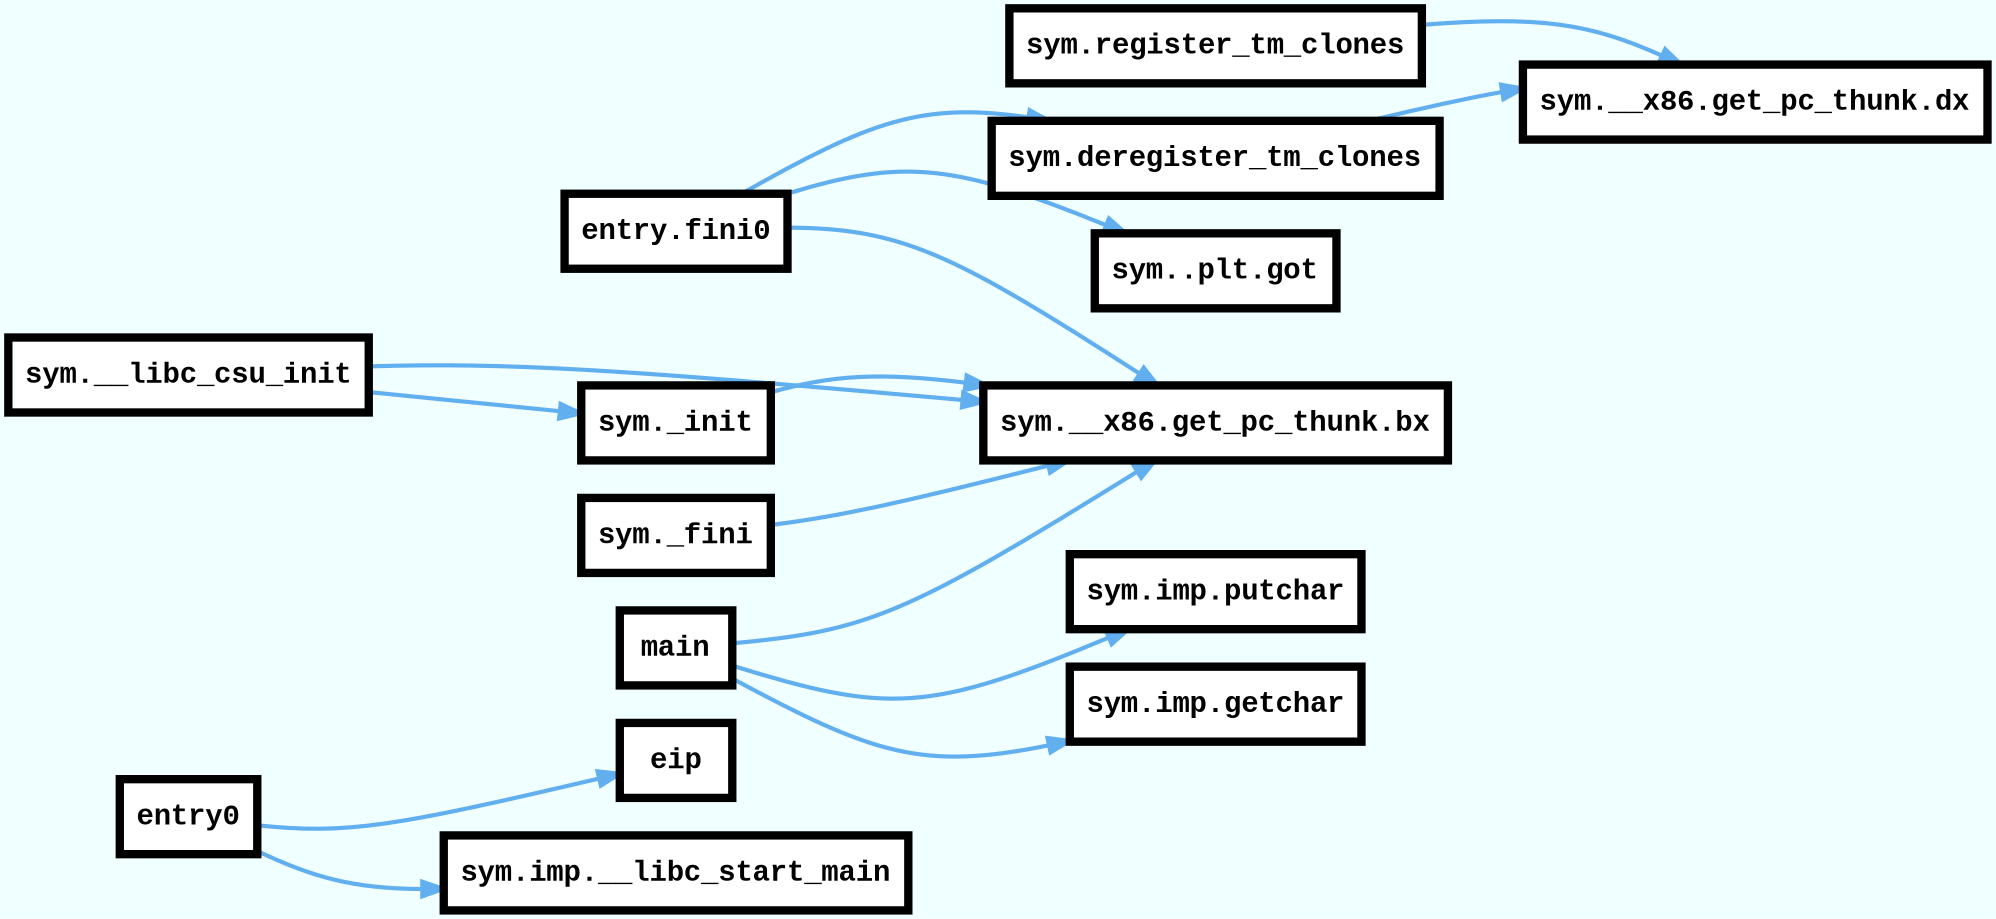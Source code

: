 digraph code {
rankdir=LR;
outputorder=edgesfirst;
graph [bgcolor=azure fontname="Courier" splines="curved"];
node [penwidth=4 fillcolor=white style=filled fontname="Courier New Bold" fontsize=14 shape=box];
edge [arrowhead="normal" style=bold weight=2];
  "0x00001070" [label="entry0" URL="entry0/0x00001070"];
  "0x00001070" -> "0x000010a2" [color="#61afef" URL="eip/0x000010a2"];
  "0x000010a2" [label="eip" URL="eip/0x000010a2"];
  "0x00001070" -> "0x00001040" [color="#61afef" URL="sym.imp.__libc_start_main/0x00001040"];
  "0x00001040" [label="sym.imp.__libc_start_main" URL="sym.imp.__libc_start_main/0x00001040"];
  "0x000010c0" [label="sym.deregister_tm_clones" URL="sym.deregister_tm_clones/0x000010c0"];
  "0x000010c0" -> "0x000011a5" [color="#61afef" URL="sym.__x86.get_pc_thunk.dx/0x000011a5"];
  "0x000011a5" [label="sym.__x86.get_pc_thunk.dx" URL="sym.__x86.get_pc_thunk.dx/0x000011a5"];
  "0x00001100" [label="sym.register_tm_clones" URL="sym.register_tm_clones/0x00001100"];
  "0x00001100" -> "0x000011a5" [color="#61afef" URL="sym.__x86.get_pc_thunk.dx/0x000011a5"];
  "0x000011a5" [label="sym.__x86.get_pc_thunk.dx" URL="sym.__x86.get_pc_thunk.dx/0x000011a5"];
  "0x00001150" [label="entry.fini0" URL="entry.fini0/0x00001150"];
  "0x00001150" -> "0x000010b0" [color="#61afef" URL="sym.__x86.get_pc_thunk.bx/0x000010b0"];
  "0x000010b0" [label="sym.__x86.get_pc_thunk.bx" URL="sym.__x86.get_pc_thunk.bx/0x000010b0"];
  "0x00001150" -> "0x00001060" [color="#61afef" URL="sym..plt.got/0x00001060"];
  "0x00001060" [label="sym..plt.got" URL="sym..plt.got/0x00001060"];
  "0x00001150" -> "0x000010c0" [color="#61afef" URL="sym.deregister_tm_clones/0x000010c0"];
  "0x000010c0" [label="sym.deregister_tm_clones" URL="sym.deregister_tm_clones/0x000010c0"];
  "0x00001000" [label="sym._init" URL="sym._init/0x00001000"];
  "0x00001000" -> "0x000010b0" [color="#61afef" URL="sym.__x86.get_pc_thunk.bx/0x000010b0"];
  "0x000010b0" [label="sym.__x86.get_pc_thunk.bx" URL="sym.__x86.get_pc_thunk.bx/0x000010b0"];
  "0x00001264" [label="sym._fini" URL="sym._fini/0x00001264"];
  "0x00001264" -> "0x000010b0" [color="#61afef" URL="sym.__x86.get_pc_thunk.bx/0x000010b0"];
  "0x000010b0" [label="sym.__x86.get_pc_thunk.bx" URL="sym.__x86.get_pc_thunk.bx/0x000010b0"];
  "0x00001200" [label="sym.__libc_csu_init" URL="sym.__libc_csu_init/0x00001200"];
  "0x00001200" -> "0x000010b0" [color="#61afef" URL="sym.__x86.get_pc_thunk.bx/0x000010b0"];
  "0x000010b0" [label="sym.__x86.get_pc_thunk.bx" URL="sym.__x86.get_pc_thunk.bx/0x000010b0"];
  "0x00001200" -> "0x00001000" [color="#61afef" URL="sym._init/0x00001000"];
  "0x00001000" [label="sym._init" URL="sym._init/0x00001000"];
  "0x000011a9" [label="main" URL="main/0x000011a9"];
  "0x000011a9" -> "0x000010b0" [color="#61afef" URL="sym.__x86.get_pc_thunk.bx/0x000010b0"];
  "0x000010b0" [label="sym.__x86.get_pc_thunk.bx" URL="sym.__x86.get_pc_thunk.bx/0x000010b0"];
  "0x000011a9" -> "0x00001050" [color="#61afef" URL="sym.imp.putchar/0x00001050"];
  "0x00001050" [label="sym.imp.putchar" URL="sym.imp.putchar/0x00001050"];
  "0x000011a9" -> "0x00001030" [color="#61afef" URL="sym.imp.getchar/0x00001030"];
  "0x00001030" [label="sym.imp.getchar" URL="sym.imp.getchar/0x00001030"];
}
